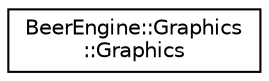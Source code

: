 digraph "Graphical Class Hierarchy"
{
  edge [fontname="Helvetica",fontsize="10",labelfontname="Helvetica",labelfontsize="10"];
  node [fontname="Helvetica",fontsize="10",shape=record];
  rankdir="LR";
  Node0 [label="BeerEngine::Graphics\l::Graphics",height=0.2,width=0.4,color="black", fillcolor="white", style="filled",URL="$class_beer_engine_1_1_graphics_1_1_graphics.html"];
}
